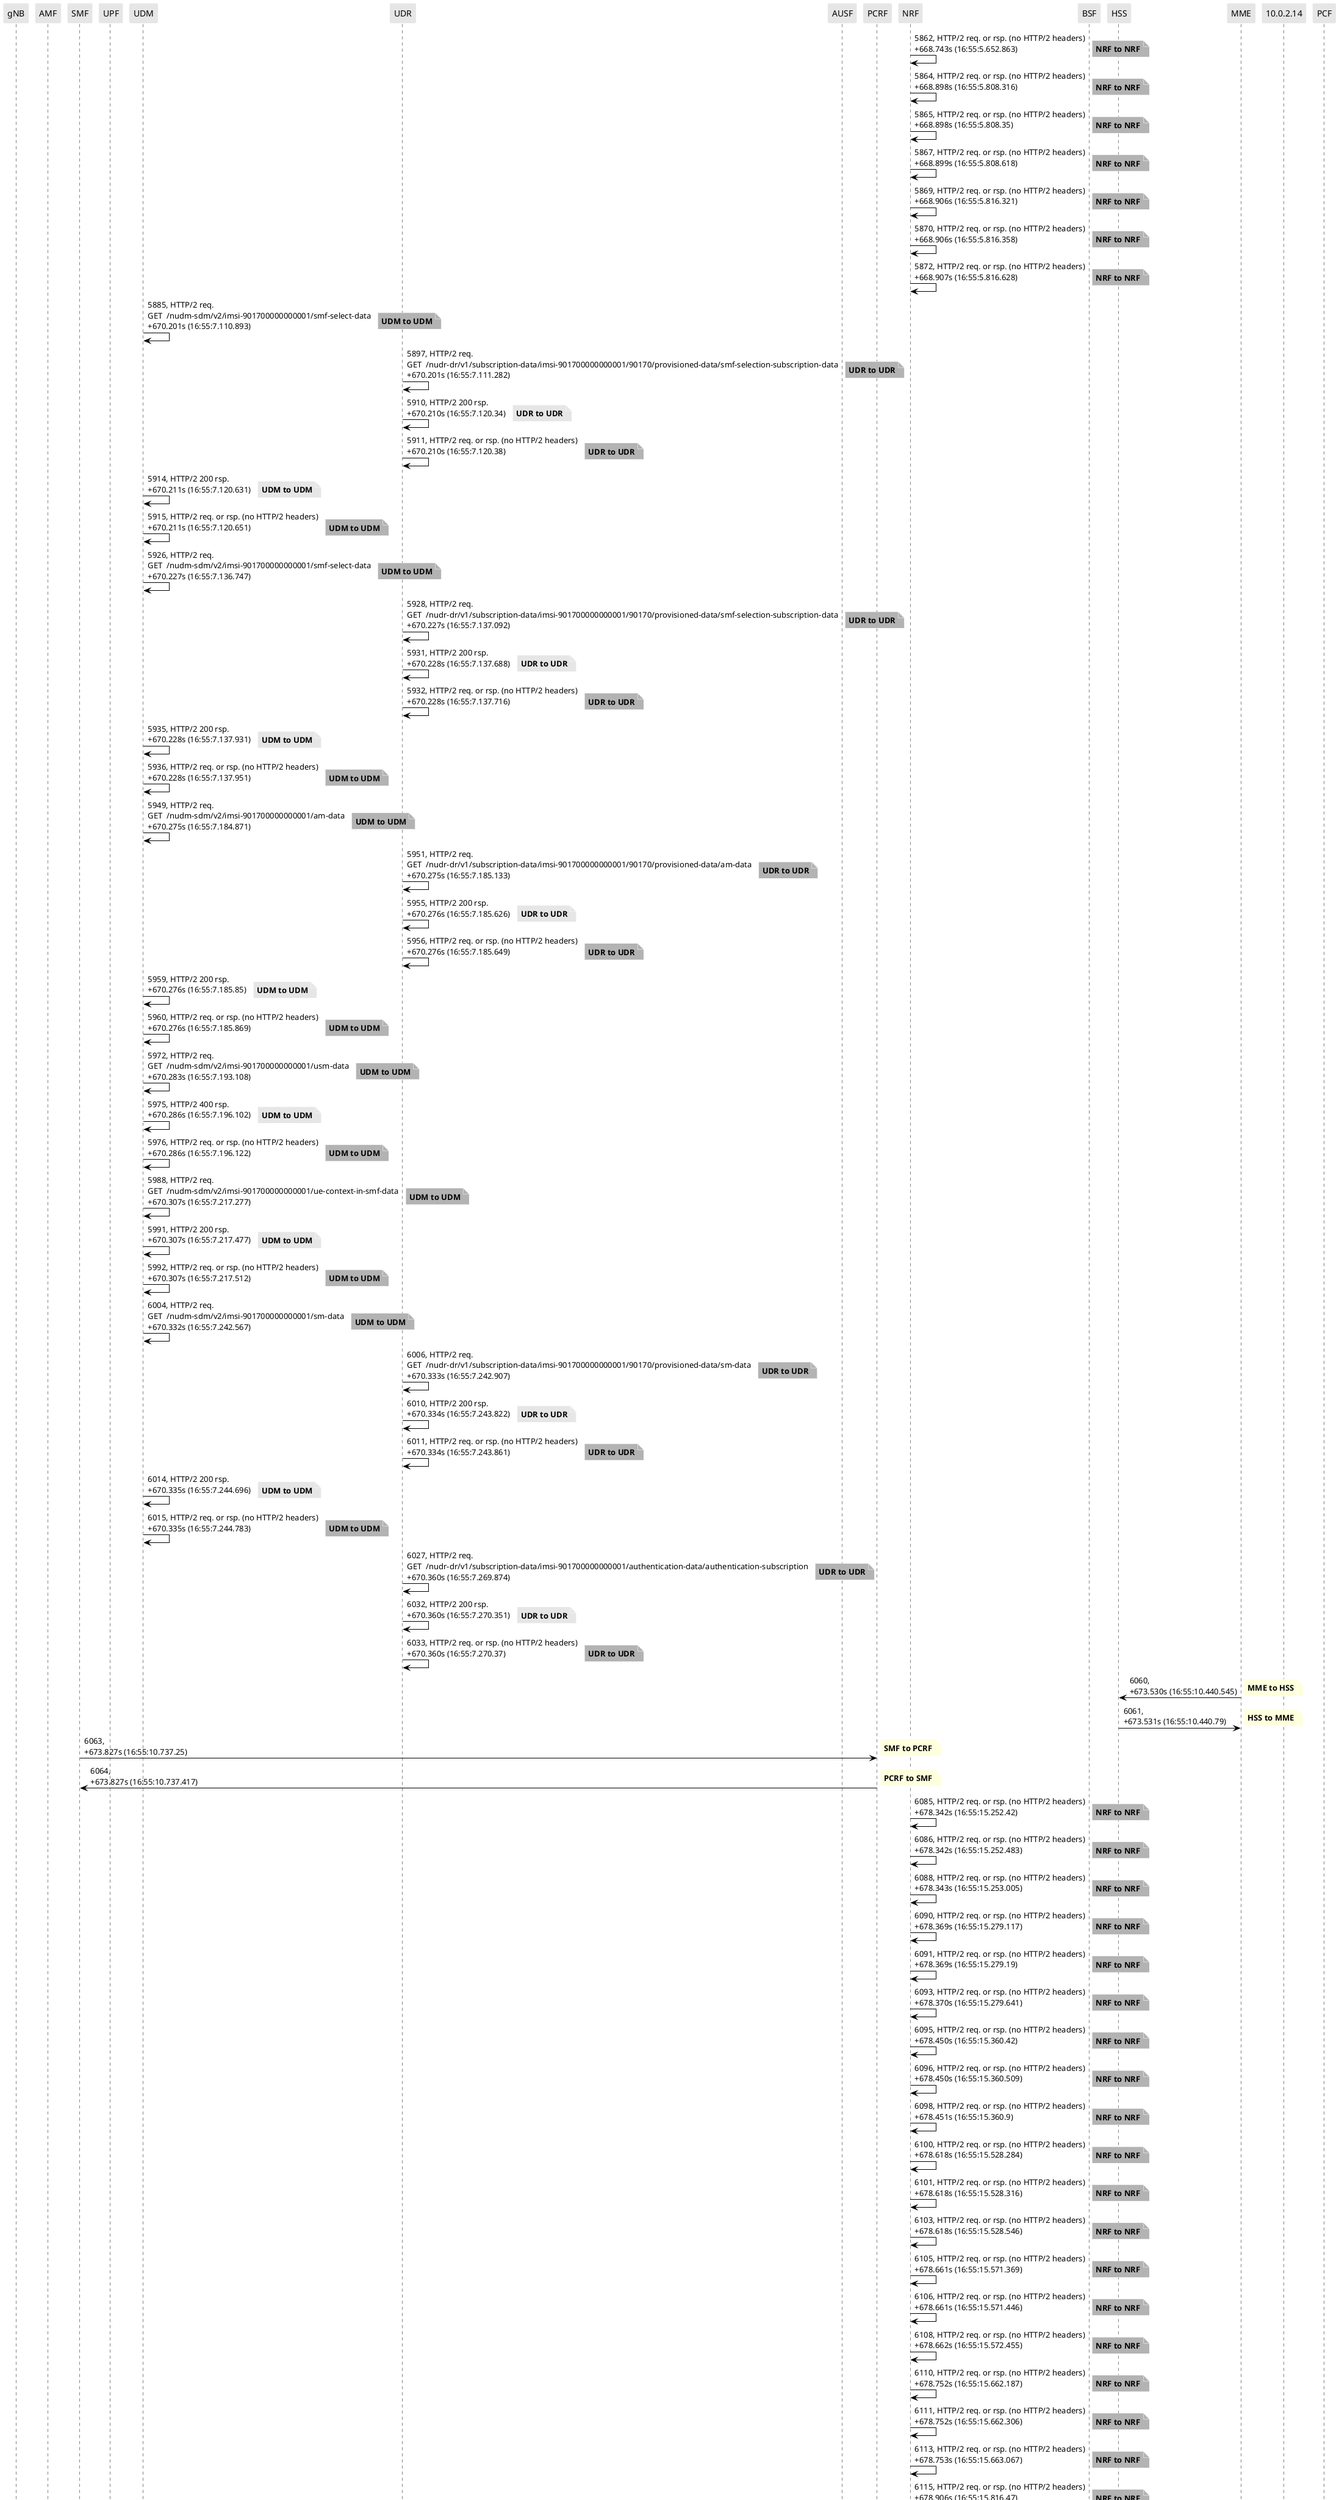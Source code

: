 @startuml
skinparam shadowing false
skinparam NoteBorderColor white
skinparam sequence {
    ArrowColor black
    LifeLineBorderColor black
    LifeLineBackgroundColor black
    ParticipantBorderColor white
    ParticipantBackgroundColor #e6e6e6
}
participant "gNB"
participant "AMF"
participant "SMF"
participant "UPF"
participant "UDM"
participant "UDR"
participant "AUSF"
participant "PCRF"
participant "NRF"
participant "BSF"
participant "HSS"
participant "MME"
participant "10.0.2.14"
participant "PCF"

"NRF" -> "NRF": 5862, HTTP/2 req. or rsp. (no HTTP/2 headers)\n+668.743s (16:55:5.652.863)

note right #b3b3b3
**NRF to NRF**
end note

"NRF" -> "NRF": 5864, HTTP/2 req. or rsp. (no HTTP/2 headers)\n+668.898s (16:55:5.808.316)

note right #b3b3b3
**NRF to NRF**
end note

"NRF" -> "NRF": 5865, HTTP/2 req. or rsp. (no HTTP/2 headers)\n+668.898s (16:55:5.808.35)

note right #b3b3b3
**NRF to NRF**
end note

"NRF" -> "NRF": 5867, HTTP/2 req. or rsp. (no HTTP/2 headers)\n+668.899s (16:55:5.808.618)

note right #b3b3b3
**NRF to NRF**
end note

"NRF" -> "NRF": 5869, HTTP/2 req. or rsp. (no HTTP/2 headers)\n+668.906s (16:55:5.816.321)

note right #b3b3b3
**NRF to NRF**
end note

"NRF" -> "NRF": 5870, HTTP/2 req. or rsp. (no HTTP/2 headers)\n+668.906s (16:55:5.816.358)

note right #b3b3b3
**NRF to NRF**
end note

"NRF" -> "NRF": 5872, HTTP/2 req. or rsp. (no HTTP/2 headers)\n+668.907s (16:55:5.816.628)

note right #b3b3b3
**NRF to NRF**
end note

"UDM" -> "UDM": 5885, HTTP/2 req.\nGET  /nudm-sdm/v2/imsi-901700000000001/smf-select-data\n+670.201s (16:55:7.110.893)

note right #b3b3b3
**UDM to UDM**
end note

"UDR" -> "UDR": 5897, HTTP/2 req.\nGET  /nudr-dr/v1/subscription-data/imsi-901700000000001/90170/provisioned-data/smf-selection-subscription-data\n+670.201s (16:55:7.111.282)

note right #b3b3b3
**UDR to UDR**
end note

"UDR" -> "UDR": 5910, HTTP/2 200 rsp.\n+670.210s (16:55:7.120.34)

note right #e6e6e6
**UDR to UDR**
end note

"UDR" -> "UDR": 5911, HTTP/2 req. or rsp. (no HTTP/2 headers)\n+670.210s (16:55:7.120.38)

note right #b3b3b3
**UDR to UDR**
end note

"UDM" -> "UDM": 5914, HTTP/2 200 rsp.\n+670.211s (16:55:7.120.631)

note right #e6e6e6
**UDM to UDM**
end note

"UDM" -> "UDM": 5915, HTTP/2 req. or rsp. (no HTTP/2 headers)\n+670.211s (16:55:7.120.651)

note right #b3b3b3
**UDM to UDM**
end note

"UDM" -> "UDM": 5926, HTTP/2 req.\nGET  /nudm-sdm/v2/imsi-901700000000001/smf-select-data\n+670.227s (16:55:7.136.747)

note right #b3b3b3
**UDM to UDM**
end note

"UDR" -> "UDR": 5928, HTTP/2 req.\nGET  /nudr-dr/v1/subscription-data/imsi-901700000000001/90170/provisioned-data/smf-selection-subscription-data\n+670.227s (16:55:7.137.092)

note right #b3b3b3
**UDR to UDR**
end note

"UDR" -> "UDR": 5931, HTTP/2 200 rsp.\n+670.228s (16:55:7.137.688)

note right #e6e6e6
**UDR to UDR**
end note

"UDR" -> "UDR": 5932, HTTP/2 req. or rsp. (no HTTP/2 headers)\n+670.228s (16:55:7.137.716)

note right #b3b3b3
**UDR to UDR**
end note

"UDM" -> "UDM": 5935, HTTP/2 200 rsp.\n+670.228s (16:55:7.137.931)

note right #e6e6e6
**UDM to UDM**
end note

"UDM" -> "UDM": 5936, HTTP/2 req. or rsp. (no HTTP/2 headers)\n+670.228s (16:55:7.137.951)

note right #b3b3b3
**UDM to UDM**
end note

"UDM" -> "UDM": 5949, HTTP/2 req.\nGET  /nudm-sdm/v2/imsi-901700000000001/am-data\n+670.275s (16:55:7.184.871)

note right #b3b3b3
**UDM to UDM**
end note

"UDR" -> "UDR": 5951, HTTP/2 req.\nGET  /nudr-dr/v1/subscription-data/imsi-901700000000001/90170/provisioned-data/am-data\n+670.275s (16:55:7.185.133)

note right #b3b3b3
**UDR to UDR**
end note

"UDR" -> "UDR": 5955, HTTP/2 200 rsp.\n+670.276s (16:55:7.185.626)

note right #e6e6e6
**UDR to UDR**
end note

"UDR" -> "UDR": 5956, HTTP/2 req. or rsp. (no HTTP/2 headers)\n+670.276s (16:55:7.185.649)

note right #b3b3b3
**UDR to UDR**
end note

"UDM" -> "UDM": 5959, HTTP/2 200 rsp.\n+670.276s (16:55:7.185.85)

note right #e6e6e6
**UDM to UDM**
end note

"UDM" -> "UDM": 5960, HTTP/2 req. or rsp. (no HTTP/2 headers)\n+670.276s (16:55:7.185.869)

note right #b3b3b3
**UDM to UDM**
end note

"UDM" -> "UDM": 5972, HTTP/2 req.\nGET  /nudm-sdm/v2/imsi-901700000000001/usm-data\n+670.283s (16:55:7.193.108)

note right #b3b3b3
**UDM to UDM**
end note

"UDM" -> "UDM": 5975, HTTP/2 400 rsp.\n+670.286s (16:55:7.196.102)

note right #e6e6e6
**UDM to UDM**
end note

"UDM" -> "UDM": 5976, HTTP/2 req. or rsp. (no HTTP/2 headers)\n+670.286s (16:55:7.196.122)

note right #b3b3b3
**UDM to UDM**
end note

"UDM" -> "UDM": 5988, HTTP/2 req.\nGET  /nudm-sdm/v2/imsi-901700000000001/ue-context-in-smf-data\n+670.307s (16:55:7.217.277)

note right #b3b3b3
**UDM to UDM**
end note

"UDM" -> "UDM": 5991, HTTP/2 200 rsp.\n+670.307s (16:55:7.217.477)

note right #e6e6e6
**UDM to UDM**
end note

"UDM" -> "UDM": 5992, HTTP/2 req. or rsp. (no HTTP/2 headers)\n+670.307s (16:55:7.217.512)

note right #b3b3b3
**UDM to UDM**
end note

"UDM" -> "UDM": 6004, HTTP/2 req.\nGET  /nudm-sdm/v2/imsi-901700000000001/sm-data\n+670.332s (16:55:7.242.567)

note right #b3b3b3
**UDM to UDM**
end note

"UDR" -> "UDR": 6006, HTTP/2 req.\nGET  /nudr-dr/v1/subscription-data/imsi-901700000000001/90170/provisioned-data/sm-data\n+670.333s (16:55:7.242.907)

note right #b3b3b3
**UDR to UDR**
end note

"UDR" -> "UDR": 6010, HTTP/2 200 rsp.\n+670.334s (16:55:7.243.822)

note right #e6e6e6
**UDR to UDR**
end note

"UDR" -> "UDR": 6011, HTTP/2 req. or rsp. (no HTTP/2 headers)\n+670.334s (16:55:7.243.861)

note right #b3b3b3
**UDR to UDR**
end note

"UDM" -> "UDM": 6014, HTTP/2 200 rsp.\n+670.335s (16:55:7.244.696)

note right #e6e6e6
**UDM to UDM**
end note

"UDM" -> "UDM": 6015, HTTP/2 req. or rsp. (no HTTP/2 headers)\n+670.335s (16:55:7.244.783)

note right #b3b3b3
**UDM to UDM**
end note

"UDR" -> "UDR": 6027, HTTP/2 req.\nGET  /nudr-dr/v1/subscription-data/imsi-901700000000001/authentication-data/authentication-subscription\n+670.360s (16:55:7.269.874)

note right #b3b3b3
**UDR to UDR**
end note

"UDR" -> "UDR": 6032, HTTP/2 200 rsp.\n+670.360s (16:55:7.270.351)

note right #e6e6e6
**UDR to UDR**
end note

"UDR" -> "UDR": 6033, HTTP/2 req. or rsp. (no HTTP/2 headers)\n+670.360s (16:55:7.270.37)

note right #b3b3b3
**UDR to UDR**
end note

"MME" -> "HSS": 6060, \n+673.530s (16:55:10.440.545)

note right
**MME to HSS**
end note

"HSS" -> "MME": 6061, \n+673.531s (16:55:10.440.79)

note right
**HSS to MME**
end note

"SMF" -> "PCRF": 6063, \n+673.827s (16:55:10.737.25)

note right
**SMF to PCRF**
end note

"PCRF" -> "SMF": 6064, \n+673.827s (16:55:10.737.417)

note right
**PCRF to SMF**
end note

"NRF" -> "NRF": 6085, HTTP/2 req. or rsp. (no HTTP/2 headers)\n+678.342s (16:55:15.252.42)

note right #b3b3b3
**NRF to NRF**
end note

"NRF" -> "NRF": 6086, HTTP/2 req. or rsp. (no HTTP/2 headers)\n+678.342s (16:55:15.252.483)

note right #b3b3b3
**NRF to NRF**
end note

"NRF" -> "NRF": 6088, HTTP/2 req. or rsp. (no HTTP/2 headers)\n+678.343s (16:55:15.253.005)

note right #b3b3b3
**NRF to NRF**
end note

"NRF" -> "NRF": 6090, HTTP/2 req. or rsp. (no HTTP/2 headers)\n+678.369s (16:55:15.279.117)

note right #b3b3b3
**NRF to NRF**
end note

"NRF" -> "NRF": 6091, HTTP/2 req. or rsp. (no HTTP/2 headers)\n+678.369s (16:55:15.279.19)

note right #b3b3b3
**NRF to NRF**
end note

"NRF" -> "NRF": 6093, HTTP/2 req. or rsp. (no HTTP/2 headers)\n+678.370s (16:55:15.279.641)

note right #b3b3b3
**NRF to NRF**
end note

"NRF" -> "NRF": 6095, HTTP/2 req. or rsp. (no HTTP/2 headers)\n+678.450s (16:55:15.360.42)

note right #b3b3b3
**NRF to NRF**
end note

"NRF" -> "NRF": 6096, HTTP/2 req. or rsp. (no HTTP/2 headers)\n+678.450s (16:55:15.360.509)

note right #b3b3b3
**NRF to NRF**
end note

"NRF" -> "NRF": 6098, HTTP/2 req. or rsp. (no HTTP/2 headers)\n+678.451s (16:55:15.360.9)

note right #b3b3b3
**NRF to NRF**
end note

"NRF" -> "NRF": 6100, HTTP/2 req. or rsp. (no HTTP/2 headers)\n+678.618s (16:55:15.528.284)

note right #b3b3b3
**NRF to NRF**
end note

"NRF" -> "NRF": 6101, HTTP/2 req. or rsp. (no HTTP/2 headers)\n+678.618s (16:55:15.528.316)

note right #b3b3b3
**NRF to NRF**
end note

"NRF" -> "NRF": 6103, HTTP/2 req. or rsp. (no HTTP/2 headers)\n+678.618s (16:55:15.528.546)

note right #b3b3b3
**NRF to NRF**
end note

"NRF" -> "NRF": 6105, HTTP/2 req. or rsp. (no HTTP/2 headers)\n+678.661s (16:55:15.571.369)

note right #b3b3b3
**NRF to NRF**
end note

"NRF" -> "NRF": 6106, HTTP/2 req. or rsp. (no HTTP/2 headers)\n+678.661s (16:55:15.571.446)

note right #b3b3b3
**NRF to NRF**
end note

"NRF" -> "NRF": 6108, HTTP/2 req. or rsp. (no HTTP/2 headers)\n+678.662s (16:55:15.572.455)

note right #b3b3b3
**NRF to NRF**
end note

"NRF" -> "NRF": 6110, HTTP/2 req. or rsp. (no HTTP/2 headers)\n+678.752s (16:55:15.662.187)

note right #b3b3b3
**NRF to NRF**
end note

"NRF" -> "NRF": 6111, HTTP/2 req. or rsp. (no HTTP/2 headers)\n+678.752s (16:55:15.662.306)

note right #b3b3b3
**NRF to NRF**
end note

"NRF" -> "NRF": 6113, HTTP/2 req. or rsp. (no HTTP/2 headers)\n+678.753s (16:55:15.663.067)

note right #b3b3b3
**NRF to NRF**
end note

"NRF" -> "NRF": 6115, HTTP/2 req. or rsp. (no HTTP/2 headers)\n+678.906s (16:55:15.816.47)

note right #b3b3b3
**NRF to NRF**
end note

"NRF" -> "NRF": 6116, HTTP/2 req. or rsp. (no HTTP/2 headers)\n+678.906s (16:55:15.816.512)

note right #b3b3b3
**NRF to NRF**
end note

"NRF" -> "NRF": 6118, HTTP/2 req. or rsp. (no HTTP/2 headers)\n+678.907s (16:55:15.816.811)

note right #b3b3b3
**NRF to NRF**
end note

"NRF" -> "NRF": 6120, HTTP/2 req. or rsp. (no HTTP/2 headers)\n+678.914s (16:55:15.824.293)

note right #b3b3b3
**NRF to NRF**
end note

"NRF" -> "NRF": 6121, HTTP/2 req. or rsp. (no HTTP/2 headers)\n+678.914s (16:55:15.824.329)

note right #b3b3b3
**NRF to NRF**
end note

"NRF" -> "NRF": 6123, HTTP/2 req. or rsp. (no HTTP/2 headers)\n+678.915s (16:55:15.824.605)

note right #b3b3b3
**NRF to NRF**
end note

"NRF" -> "NRF": 6172, HTTP/2 req. or rsp. (no HTTP/2 headers)\n+688.350s (16:55:25.260.511)

note right #b3b3b3
**NRF to NRF**
end note

"NRF" -> "NRF": 6173, HTTP/2 req. or rsp. (no HTTP/2 headers)\n+688.350s (16:55:25.260.562)

note right #b3b3b3
**NRF to NRF**
end note

"NRF" -> "NRF": 6175, HTTP/2 req. or rsp. (no HTTP/2 headers)\n+688.351s (16:55:25.260.946)

note right #b3b3b3
**NRF to NRF**
end note

"NRF" -> "NRF": 6177, HTTP/2 req. or rsp. (no HTTP/2 headers)\n+688.370s (16:55:25.280.072)

note right #b3b3b3
**NRF to NRF**
end note

"NRF" -> "NRF": 6178, HTTP/2 req. or rsp. (no HTTP/2 headers)\n+688.370s (16:55:25.280.123)

note right #b3b3b3
**NRF to NRF**
end note

"NRF" -> "NRF": 6180, HTTP/2 req. or rsp. (no HTTP/2 headers)\n+688.370s (16:55:25.280.509)

note right #b3b3b3
**NRF to NRF**
end note

"NRF" -> "NRF": 6182, HTTP/2 req. or rsp. (no HTTP/2 headers)\n+688.458s (16:55:25.368.319)

note right #b3b3b3
**NRF to NRF**
end note

"NRF" -> "NRF": 6183, HTTP/2 req. or rsp. (no HTTP/2 headers)\n+688.458s (16:55:25.368.351)

note right #b3b3b3
**NRF to NRF**
end note

"NRF" -> "NRF": 6185, HTTP/2 req. or rsp. (no HTTP/2 headers)\n+688.459s (16:55:25.368.593)

note right #b3b3b3
**NRF to NRF**
end note

"NRF" -> "NRF": 6187, HTTP/2 req. or rsp. (no HTTP/2 headers)\n+688.626s (16:55:25.536.395)

note right #b3b3b3
**NRF to NRF**
end note

"NRF" -> "NRF": 6188, HTTP/2 req. or rsp. (no HTTP/2 headers)\n+688.626s (16:55:25.536.447)

note right #b3b3b3
**NRF to NRF**
end note

"NRF" -> "NRF": 6190, HTTP/2 req. or rsp. (no HTTP/2 headers)\n+688.627s (16:55:25.536.855)

note right #b3b3b3
**NRF to NRF**
end note

"NRF" -> "NRF": 6192, HTTP/2 req. or rsp. (no HTTP/2 headers)\n+688.670s (16:55:25.580.346)

note right #b3b3b3
**NRF to NRF**
end note

"NRF" -> "NRF": 6193, HTTP/2 req. or rsp. (no HTTP/2 headers)\n+688.670s (16:55:25.580.379)

note right #b3b3b3
**NRF to NRF**
end note

"NRF" -> "NRF": 6195, HTTP/2 req. or rsp. (no HTTP/2 headers)\n+688.671s (16:55:25.580.637)

note right #b3b3b3
**NRF to NRF**
end note

"NRF" -> "NRF": 6197, HTTP/2 req. or rsp. (no HTTP/2 headers)\n+688.758s (16:55:25.668.257)

note right #b3b3b3
**NRF to NRF**
end note

"NRF" -> "NRF": 6198, HTTP/2 req. or rsp. (no HTTP/2 headers)\n+688.758s (16:55:25.668.29)

note right #b3b3b3
**NRF to NRF**
end note

"NRF" -> "NRF": 6200, HTTP/2 req. or rsp. (no HTTP/2 headers)\n+688.758s (16:55:25.668.586)

note right #b3b3b3
**NRF to NRF**
end note

"NRF" -> "NRF": 6204, HTTP/2 req. or rsp. (no HTTP/2 headers)\n+688.914s (16:55:25.824.276)

note right #b3b3b3
**NRF to NRF**
end note

"NRF" -> "NRF": 6205, HTTP/2 req. or rsp. (no HTTP/2 headers)\n+688.914s (16:55:25.824.308)

note right #b3b3b3
**NRF to NRF**
end note

"NRF" -> "NRF": 6207, HTTP/2 req. or rsp. (no HTTP/2 headers)\n+688.914s (16:55:25.824.554)

note right #b3b3b3
**NRF to NRF**
end note

"NRF" -> "NRF": 6209, HTTP/2 req. or rsp. (no HTTP/2 headers)\n+688.922s (16:55:25.832.277)

note right #b3b3b3
**NRF to NRF**
end note

"NRF" -> "NRF": 6210, HTTP/2 req. or rsp. (no HTTP/2 headers)\n+688.922s (16:55:25.832.311)

note right #b3b3b3
**NRF to NRF**
end note

"NRF" -> "NRF": 6212, HTTP/2 req. or rsp. (no HTTP/2 headers)\n+688.923s (16:55:25.832.59)

note right #b3b3b3
**NRF to NRF**
end note

"UDM" -> "UDM": 6219, HTTP/2 req.\nGET  /nudm-sdm/v2/imsi-901700000000001/usm-data\n+689.625s (16:55:26.534.896)

note right #b3b3b3
**UDM to UDM**
end note

"UDM" -> "UDM": 6222, HTTP/2 400 rsp.\n+689.625s (16:55:26.535.269)

note right #e6e6e6
**UDM to UDM**
end note

"UDM" -> "UDM": 6223, HTTP/2 req. or rsp. (no HTTP/2 headers)\n+689.625s (16:55:26.535.438)

note right #b3b3b3
**UDM to UDM**
end note

"NRF" -> "NRF": 6261, HTTP/2 req. or rsp. (no HTTP/2 headers)\n+698.361s (16:55:35.271.003)

note right #b3b3b3
**NRF to NRF**
end note

"NRF" -> "NRF": 6262, HTTP/2 req. or rsp. (no HTTP/2 headers)\n+698.361s (16:55:35.271.204)

note right #b3b3b3
**NRF to NRF**
end note

"NRF" -> "NRF": 6264, HTTP/2 req. or rsp. (no HTTP/2 headers)\n+698.363s (16:55:35.272.755)

note right #b3b3b3
**NRF to NRF**
end note

"NRF" -> "NRF": 6266, HTTP/2 req. or rsp. (no HTTP/2 headers)\n+698.377s (16:55:35.286.615)

note right #b3b3b3
**NRF to NRF**
end note

"NRF" -> "NRF": 6267, HTTP/2 req. or rsp. (no HTTP/2 headers)\n+698.377s (16:55:35.286.645)

note right #b3b3b3
**NRF to NRF**
end note

@enduml
